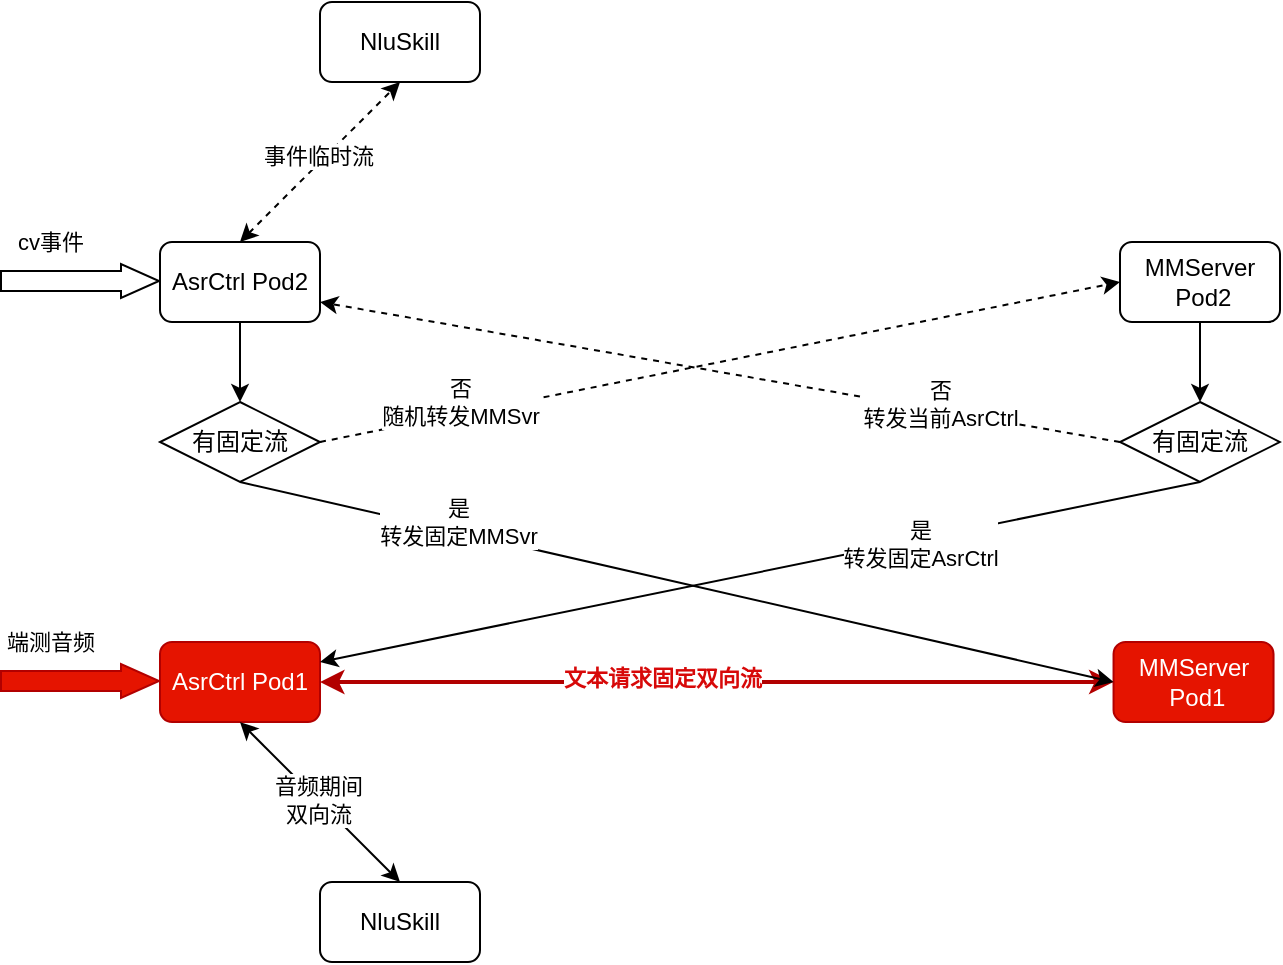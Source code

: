 <mxfile version="21.6.5" type="github">
  <diagram name="第 1 页" id="vH-pf9b5KvykDvCfkbFp">
    <mxGraphModel dx="1114" dy="584" grid="1" gridSize="10" guides="1" tooltips="1" connect="1" arrows="1" fold="1" page="1" pageScale="1" pageWidth="827" pageHeight="1169" math="0" shadow="0">
      <root>
        <mxCell id="0" />
        <mxCell id="1" parent="0" />
        <mxCell id="SbnSEgqK6sN5x0bBLDBT-2" value="" style="shape=flexArrow;endArrow=classic;html=1;rounded=0;endWidth=6;endSize=6;fillColor=#e51400;strokeColor=#B20000;" edge="1" parent="1">
          <mxGeometry width="50" height="50" relative="1" as="geometry">
            <mxPoint x="40" y="579.5" as="sourcePoint" />
            <mxPoint x="120" y="579.5" as="targetPoint" />
          </mxGeometry>
        </mxCell>
        <mxCell id="SbnSEgqK6sN5x0bBLDBT-3" value="端测音频" style="edgeLabel;html=1;align=center;verticalAlign=middle;resizable=0;points=[];" vertex="1" connectable="0" parent="SbnSEgqK6sN5x0bBLDBT-2">
          <mxGeometry x="-0.371" y="3" relative="1" as="geometry">
            <mxPoint y="-17" as="offset" />
          </mxGeometry>
        </mxCell>
        <mxCell id="SbnSEgqK6sN5x0bBLDBT-4" value="" style="shape=flexArrow;endArrow=classic;html=1;rounded=0;endWidth=6;endSize=6;" edge="1" parent="1">
          <mxGeometry width="50" height="50" relative="1" as="geometry">
            <mxPoint x="40" y="379.5" as="sourcePoint" />
            <mxPoint x="120" y="379.5" as="targetPoint" />
          </mxGeometry>
        </mxCell>
        <mxCell id="SbnSEgqK6sN5x0bBLDBT-5" value="cv事件" style="edgeLabel;html=1;align=center;verticalAlign=middle;resizable=0;points=[];" vertex="1" connectable="0" parent="SbnSEgqK6sN5x0bBLDBT-4">
          <mxGeometry x="-0.371" y="3" relative="1" as="geometry">
            <mxPoint y="-17" as="offset" />
          </mxGeometry>
        </mxCell>
        <mxCell id="SbnSEgqK6sN5x0bBLDBT-7" value="AsrCtrl Pod1" style="rounded=1;whiteSpace=wrap;html=1;fillColor=#e51400;fontColor=#ffffff;strokeColor=#B20000;" vertex="1" parent="1">
          <mxGeometry x="120" y="560" width="80" height="40" as="geometry" />
        </mxCell>
        <mxCell id="SbnSEgqK6sN5x0bBLDBT-8" value="NluSkill" style="rounded=1;whiteSpace=wrap;html=1;" vertex="1" parent="1">
          <mxGeometry x="200" y="680" width="80" height="40" as="geometry" />
        </mxCell>
        <mxCell id="SbnSEgqK6sN5x0bBLDBT-9" value="MMServer&lt;br&gt;&amp;nbsp;Pod1" style="rounded=1;whiteSpace=wrap;html=1;fillColor=#e51400;fontColor=#ffffff;strokeColor=#B20000;" vertex="1" parent="1">
          <mxGeometry x="596.77" y="560" width="80" height="40" as="geometry" />
        </mxCell>
        <mxCell id="SbnSEgqK6sN5x0bBLDBT-32" style="edgeStyle=orthogonalEdgeStyle;rounded=0;orthogonalLoop=1;jettySize=auto;html=1;exitX=0.5;exitY=1;exitDx=0;exitDy=0;entryX=0.5;entryY=0;entryDx=0;entryDy=0;" edge="1" parent="1" source="SbnSEgqK6sN5x0bBLDBT-10" target="SbnSEgqK6sN5x0bBLDBT-31">
          <mxGeometry relative="1" as="geometry" />
        </mxCell>
        <mxCell id="SbnSEgqK6sN5x0bBLDBT-10" value="AsrCtrl Pod2" style="rounded=1;whiteSpace=wrap;html=1;" vertex="1" parent="1">
          <mxGeometry x="120" y="360" width="80" height="40" as="geometry" />
        </mxCell>
        <mxCell id="SbnSEgqK6sN5x0bBLDBT-26" style="edgeStyle=orthogonalEdgeStyle;rounded=0;orthogonalLoop=1;jettySize=auto;html=1;exitX=0.5;exitY=1;exitDx=0;exitDy=0;entryX=0.5;entryY=0;entryDx=0;entryDy=0;" edge="1" parent="1" source="SbnSEgqK6sN5x0bBLDBT-12" target="SbnSEgqK6sN5x0bBLDBT-25">
          <mxGeometry relative="1" as="geometry" />
        </mxCell>
        <mxCell id="SbnSEgqK6sN5x0bBLDBT-12" value="MMServer&lt;br&gt;&amp;nbsp;Pod2" style="rounded=1;whiteSpace=wrap;html=1;" vertex="1" parent="1">
          <mxGeometry x="600" y="360" width="80" height="40" as="geometry" />
        </mxCell>
        <mxCell id="SbnSEgqK6sN5x0bBLDBT-18" value="" style="endArrow=classic;startArrow=classic;html=1;rounded=0;entryX=0;entryY=0.5;entryDx=0;entryDy=0;fillColor=#e51400;strokeColor=#B20000;strokeWidth=2;" edge="1" parent="1" source="SbnSEgqK6sN5x0bBLDBT-7" target="SbnSEgqK6sN5x0bBLDBT-9">
          <mxGeometry width="50" height="50" relative="1" as="geometry">
            <mxPoint x="240" y="579.5" as="sourcePoint" />
            <mxPoint x="320" y="579.5" as="targetPoint" />
          </mxGeometry>
        </mxCell>
        <mxCell id="SbnSEgqK6sN5x0bBLDBT-21" value="文本请求固定双向流" style="edgeLabel;html=1;align=center;verticalAlign=middle;resizable=0;points=[];fontColor=#d70909;fontStyle=1" vertex="1" connectable="0" parent="SbnSEgqK6sN5x0bBLDBT-18">
          <mxGeometry x="-0.14" y="2" relative="1" as="geometry">
            <mxPoint as="offset" />
          </mxGeometry>
        </mxCell>
        <mxCell id="SbnSEgqK6sN5x0bBLDBT-19" value="" style="endArrow=classic;html=1;rounded=0;entryX=0;entryY=0.5;entryDx=0;entryDy=0;dashed=1;exitX=1;exitY=0.5;exitDx=0;exitDy=0;" edge="1" parent="1" source="SbnSEgqK6sN5x0bBLDBT-31" target="SbnSEgqK6sN5x0bBLDBT-12">
          <mxGeometry width="50" height="50" relative="1" as="geometry">
            <mxPoint x="240" y="360" as="sourcePoint" />
            <mxPoint x="290" y="310" as="targetPoint" />
          </mxGeometry>
        </mxCell>
        <mxCell id="SbnSEgqK6sN5x0bBLDBT-24" value="否&lt;br&gt;随机转发MMSvr" style="edgeLabel;html=1;align=center;verticalAlign=middle;resizable=0;points=[];" vertex="1" connectable="0" parent="SbnSEgqK6sN5x0bBLDBT-19">
          <mxGeometry x="-0.22" y="1" relative="1" as="geometry">
            <mxPoint x="-86" y="12" as="offset" />
          </mxGeometry>
        </mxCell>
        <mxCell id="SbnSEgqK6sN5x0bBLDBT-27" style="rounded=0;orthogonalLoop=1;jettySize=auto;html=1;exitX=0.5;exitY=1;exitDx=0;exitDy=0;entryX=1;entryY=0.25;entryDx=0;entryDy=0;" edge="1" parent="1" source="SbnSEgqK6sN5x0bBLDBT-25" target="SbnSEgqK6sN5x0bBLDBT-7">
          <mxGeometry relative="1" as="geometry" />
        </mxCell>
        <mxCell id="SbnSEgqK6sN5x0bBLDBT-28" value="是&lt;br&gt;转发固定AsrCtrl" style="edgeLabel;html=1;align=center;verticalAlign=middle;resizable=0;points=[];" vertex="1" connectable="0" parent="SbnSEgqK6sN5x0bBLDBT-27">
          <mxGeometry x="-0.356" y="2" relative="1" as="geometry">
            <mxPoint x="1" as="offset" />
          </mxGeometry>
        </mxCell>
        <mxCell id="SbnSEgqK6sN5x0bBLDBT-29" style="rounded=0;orthogonalLoop=1;jettySize=auto;html=1;exitX=0;exitY=0.5;exitDx=0;exitDy=0;entryX=1;entryY=0.75;entryDx=0;entryDy=0;dashed=1;" edge="1" parent="1" source="SbnSEgqK6sN5x0bBLDBT-25" target="SbnSEgqK6sN5x0bBLDBT-10">
          <mxGeometry relative="1" as="geometry" />
        </mxCell>
        <mxCell id="SbnSEgqK6sN5x0bBLDBT-30" value="否&lt;br&gt;转发当前AsrCtrl" style="edgeLabel;html=1;align=center;verticalAlign=middle;resizable=0;points=[];" vertex="1" connectable="0" parent="SbnSEgqK6sN5x0bBLDBT-29">
          <mxGeometry x="-0.184" y="-1" relative="1" as="geometry">
            <mxPoint x="73" y="10" as="offset" />
          </mxGeometry>
        </mxCell>
        <mxCell id="SbnSEgqK6sN5x0bBLDBT-25" value="有固定流" style="rhombus;whiteSpace=wrap;html=1;" vertex="1" parent="1">
          <mxGeometry x="600" y="440" width="80" height="40" as="geometry" />
        </mxCell>
        <mxCell id="SbnSEgqK6sN5x0bBLDBT-33" style="rounded=0;orthogonalLoop=1;jettySize=auto;html=1;exitX=0.5;exitY=1;exitDx=0;exitDy=0;entryX=0;entryY=0.5;entryDx=0;entryDy=0;" edge="1" parent="1" source="SbnSEgqK6sN5x0bBLDBT-31" target="SbnSEgqK6sN5x0bBLDBT-9">
          <mxGeometry relative="1" as="geometry" />
        </mxCell>
        <mxCell id="SbnSEgqK6sN5x0bBLDBT-34" value="是&lt;br&gt;转发固定MMSvr" style="edgeLabel;html=1;align=center;verticalAlign=middle;resizable=0;points=[];" vertex="1" connectable="0" parent="SbnSEgqK6sN5x0bBLDBT-33">
          <mxGeometry x="-0.203" y="1" relative="1" as="geometry">
            <mxPoint x="-65" y="-19" as="offset" />
          </mxGeometry>
        </mxCell>
        <mxCell id="SbnSEgqK6sN5x0bBLDBT-31" value="有固定流" style="rhombus;whiteSpace=wrap;html=1;" vertex="1" parent="1">
          <mxGeometry x="120" y="440" width="80" height="40" as="geometry" />
        </mxCell>
        <mxCell id="SbnSEgqK6sN5x0bBLDBT-37" value="" style="endArrow=classic;startArrow=classic;html=1;rounded=0;exitX=0.5;exitY=0;exitDx=0;exitDy=0;" edge="1" parent="1" source="SbnSEgqK6sN5x0bBLDBT-8">
          <mxGeometry width="50" height="50" relative="1" as="geometry">
            <mxPoint x="110" y="650" as="sourcePoint" />
            <mxPoint x="160" y="600" as="targetPoint" />
          </mxGeometry>
        </mxCell>
        <mxCell id="SbnSEgqK6sN5x0bBLDBT-38" value="音频期间&lt;br&gt;双向流" style="edgeLabel;html=1;align=center;verticalAlign=middle;resizable=0;points=[];" vertex="1" connectable="0" parent="SbnSEgqK6sN5x0bBLDBT-37">
          <mxGeometry x="0.025" relative="1" as="geometry">
            <mxPoint as="offset" />
          </mxGeometry>
        </mxCell>
        <mxCell id="SbnSEgqK6sN5x0bBLDBT-39" value="NluSkill" style="rounded=1;whiteSpace=wrap;html=1;" vertex="1" parent="1">
          <mxGeometry x="200" y="240" width="80" height="40" as="geometry" />
        </mxCell>
        <mxCell id="SbnSEgqK6sN5x0bBLDBT-41" value="" style="endArrow=classic;startArrow=classic;html=1;rounded=0;entryX=0.5;entryY=1;entryDx=0;entryDy=0;dashed=1;" edge="1" parent="1" target="SbnSEgqK6sN5x0bBLDBT-39">
          <mxGeometry width="50" height="50" relative="1" as="geometry">
            <mxPoint x="160" y="360" as="sourcePoint" />
            <mxPoint x="210" y="310" as="targetPoint" />
          </mxGeometry>
        </mxCell>
        <mxCell id="SbnSEgqK6sN5x0bBLDBT-42" value="事件临时流" style="edgeLabel;html=1;align=center;verticalAlign=middle;resizable=0;points=[];" vertex="1" connectable="0" parent="SbnSEgqK6sN5x0bBLDBT-41">
          <mxGeometry x="0.013" y="4" relative="1" as="geometry">
            <mxPoint x="1" as="offset" />
          </mxGeometry>
        </mxCell>
      </root>
    </mxGraphModel>
  </diagram>
</mxfile>
